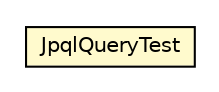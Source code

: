 #!/usr/local/bin/dot
#
# Class diagram 
# Generated by UMLGraph version R5_6_6-8-g8d7759 (http://www.umlgraph.org/)
#

digraph G {
	edge [fontname="Helvetica",fontsize=10,labelfontname="Helvetica",labelfontsize=10];
	node [fontname="Helvetica",fontsize=10,shape=plaintext];
	nodesep=0.25;
	ranksep=0.5;
	// org.dayatang.domain.repository.JpqlQueryTest
	c29746 [label=<<table title="org.dayatang.domain.repository.JpqlQueryTest" border="0" cellborder="1" cellspacing="0" cellpadding="2" port="p" bgcolor="lemonChiffon" href="./JpqlQueryTest.html">
		<tr><td><table border="0" cellspacing="0" cellpadding="1">
<tr><td align="center" balign="center"> JpqlQueryTest </td></tr>
		</table></td></tr>
		</table>>, URL="./JpqlQueryTest.html", fontname="Helvetica", fontcolor="black", fontsize=10.0];
}

